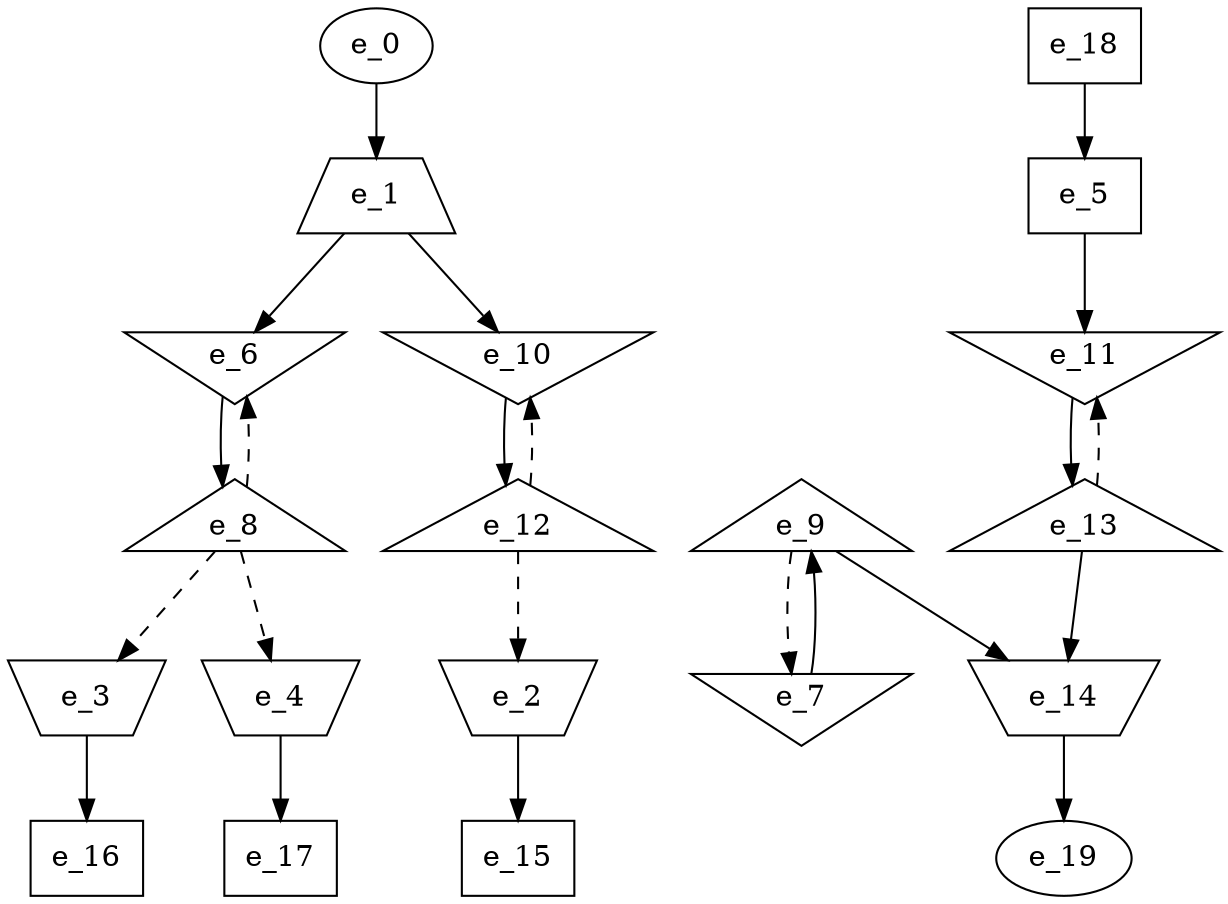 digraph control_path {
  e_0: entry_node : n ;
  e_1 [shape = trapezium];
  e_2 [shape = invtrapezium];
  e_3 [shape = invtrapezium];
  e_4 [shape = invtrapezium];
  e_5 [shape = dot];
  e_6 [shape = invtriangle];
  e_7 [shape = invtriangle];
  e_8 [shape = triangle];
  e_9 [shape = triangle];
  e_10 [shape = invtriangle];
  e_11 [shape = invtriangle];
  e_12 [shape = triangle];
  e_13 [shape = triangle];
  e_14 [shape = invtrapezium];
  e_15 [shape = dot];
  e_16 [shape = dot];
  e_17 [shape = dot];
  e_18 [shape = dot];
  e_19: exit_node : s ;
  e_0 -> e_1;
  e_12 -> e_2[style = dashed];
  e_8 -> e_3[style = dashed];
  e_8 -> e_4[style = dashed];
  e_18 -> e_5;
  e_1 -> e_6;
  e_8 -> e_6[style = dashed];
  e_9 -> e_7[style = dashed];
  e_6 -> e_8;
  e_7 -> e_9;
  e_1 -> e_10;
  e_12 -> e_10[style = dashed];
  e_5 -> e_11;
  e_13 -> e_11[style = dashed];
  e_10 -> e_12;
  e_11 -> e_13;
  e_9 -> e_14;
  e_13 -> e_14;
  e_2 -> e_15;
  e_3 -> e_16;
  e_4 -> e_17;
  e_14 -> e_19;
}

